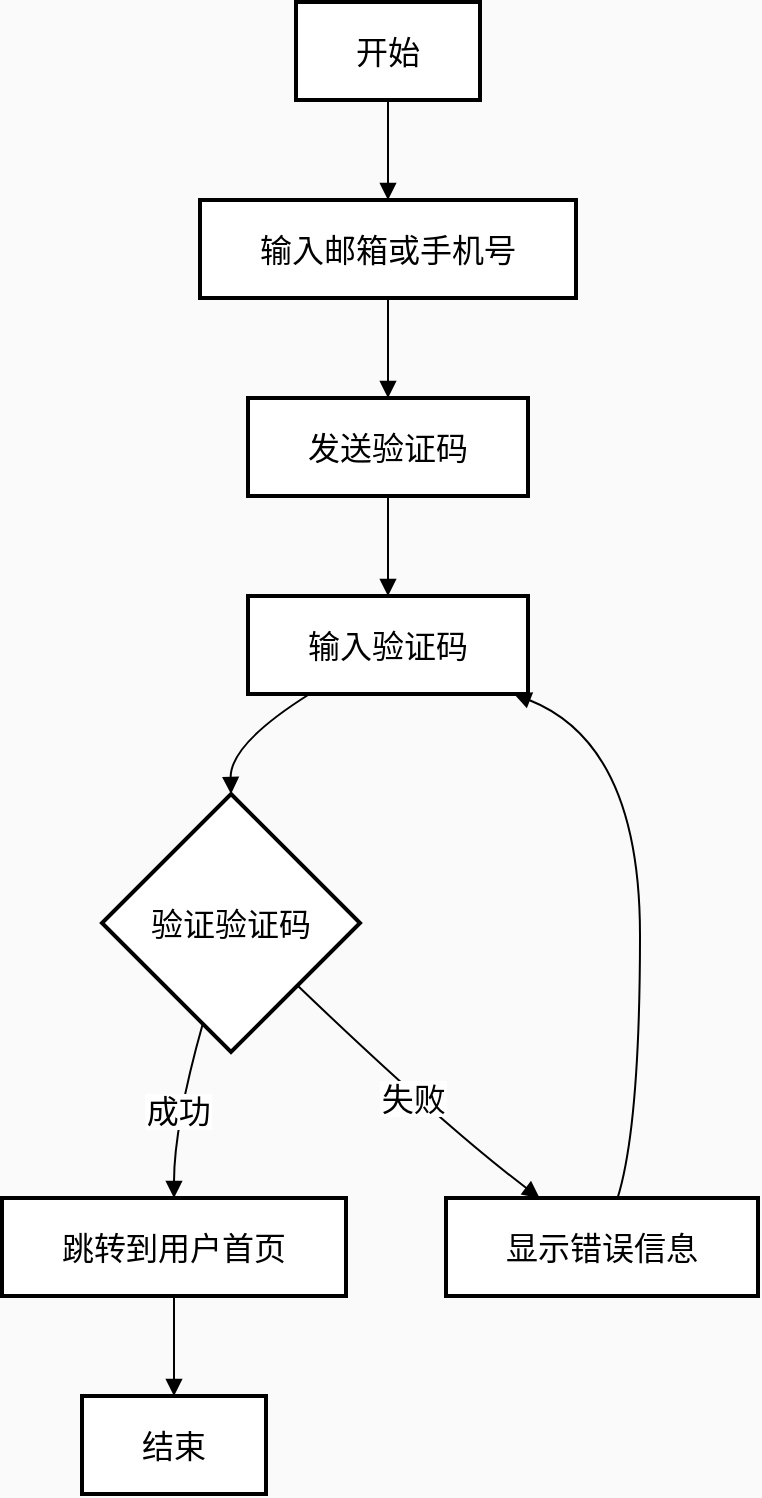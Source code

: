 <mxfile version="24.8.1">
  <diagram name="第 1 页" id="Npei0FxkLXh6k7Ae7GEk">
    <mxGraphModel dx="1051" dy="784" grid="1" gridSize="10" guides="1" tooltips="1" connect="1" arrows="1" fold="1" page="1" pageScale="1" pageWidth="827" pageHeight="1169" background="#fafafa" math="0" shadow="0">
      <root>
        <mxCell id="0" />
        <mxCell id="1" parent="0" />
        <mxCell id="Zyz2XLfRfqEm5rMUeEWr-1" value="开始" style="whiteSpace=wrap;strokeWidth=2;fontSize=16;" parent="1" vertex="1">
          <mxGeometry x="407" y="40" width="92" height="49" as="geometry" />
        </mxCell>
        <mxCell id="Zyz2XLfRfqEm5rMUeEWr-2" value="输入邮箱或手机号" style="whiteSpace=wrap;strokeWidth=2;fontSize=16;" parent="1" vertex="1">
          <mxGeometry x="359" y="139" width="188" height="49" as="geometry" />
        </mxCell>
        <mxCell id="Zyz2XLfRfqEm5rMUeEWr-3" value="发送验证码" style="whiteSpace=wrap;strokeWidth=2;fontSize=16;" parent="1" vertex="1">
          <mxGeometry x="383" y="238" width="140" height="49" as="geometry" />
        </mxCell>
        <mxCell id="Zyz2XLfRfqEm5rMUeEWr-4" value="输入验证码" style="whiteSpace=wrap;strokeWidth=2;fontSize=16;" parent="1" vertex="1">
          <mxGeometry x="383" y="337" width="140" height="49" as="geometry" />
        </mxCell>
        <mxCell id="Zyz2XLfRfqEm5rMUeEWr-5" value="验证验证码" style="rhombus;strokeWidth=2;whiteSpace=wrap;fontSize=16;" parent="1" vertex="1">
          <mxGeometry x="310" y="436" width="129" height="129" as="geometry" />
        </mxCell>
        <mxCell id="Zyz2XLfRfqEm5rMUeEWr-6" value="跳转到用户首页" style="whiteSpace=wrap;strokeWidth=2;fontSize=16;" parent="1" vertex="1">
          <mxGeometry x="260" y="638" width="172" height="49" as="geometry" />
        </mxCell>
        <mxCell id="Zyz2XLfRfqEm5rMUeEWr-7" value="显示错误信息" style="whiteSpace=wrap;strokeWidth=2;fontSize=16;" parent="1" vertex="1">
          <mxGeometry x="482" y="638" width="156" height="49" as="geometry" />
        </mxCell>
        <mxCell id="Zyz2XLfRfqEm5rMUeEWr-8" value="结束" style="whiteSpace=wrap;strokeWidth=2;fontSize=16;" parent="1" vertex="1">
          <mxGeometry x="300" y="737" width="92" height="49" as="geometry" />
        </mxCell>
        <mxCell id="Zyz2XLfRfqEm5rMUeEWr-9" value="" style="curved=1;startArrow=none;endArrow=block;exitX=0.5;exitY=1;entryX=0.5;entryY=0;rounded=0;fontSize=16;" parent="1" source="Zyz2XLfRfqEm5rMUeEWr-1" target="Zyz2XLfRfqEm5rMUeEWr-2" edge="1">
          <mxGeometry relative="1" as="geometry">
            <Array as="points" />
          </mxGeometry>
        </mxCell>
        <mxCell id="Zyz2XLfRfqEm5rMUeEWr-10" value="" style="curved=1;startArrow=none;endArrow=block;exitX=0.5;exitY=1;entryX=0.5;entryY=0;rounded=0;fontSize=16;" parent="1" source="Zyz2XLfRfqEm5rMUeEWr-2" target="Zyz2XLfRfqEm5rMUeEWr-3" edge="1">
          <mxGeometry relative="1" as="geometry">
            <Array as="points" />
          </mxGeometry>
        </mxCell>
        <mxCell id="Zyz2XLfRfqEm5rMUeEWr-11" value="" style="curved=1;startArrow=none;endArrow=block;exitX=0.5;exitY=1;entryX=0.5;entryY=0;rounded=0;fontSize=16;" parent="1" source="Zyz2XLfRfqEm5rMUeEWr-3" target="Zyz2XLfRfqEm5rMUeEWr-4" edge="1">
          <mxGeometry relative="1" as="geometry">
            <Array as="points" />
          </mxGeometry>
        </mxCell>
        <mxCell id="Zyz2XLfRfqEm5rMUeEWr-12" value="" style="curved=1;startArrow=none;endArrow=block;exitX=0.22;exitY=1;entryX=0.5;entryY=0;rounded=0;fontSize=16;" parent="1" source="Zyz2XLfRfqEm5rMUeEWr-4" target="Zyz2XLfRfqEm5rMUeEWr-5" edge="1">
          <mxGeometry relative="1" as="geometry">
            <Array as="points">
              <mxPoint x="374" y="411" />
            </Array>
          </mxGeometry>
        </mxCell>
        <mxCell id="Zyz2XLfRfqEm5rMUeEWr-13" value="成功" style="curved=1;startArrow=none;endArrow=block;exitX=0.36;exitY=1;entryX=0.5;entryY=0;rounded=0;fontSize=16;" parent="1" source="Zyz2XLfRfqEm5rMUeEWr-5" target="Zyz2XLfRfqEm5rMUeEWr-6" edge="1">
          <mxGeometry relative="1" as="geometry">
            <Array as="points">
              <mxPoint x="346" y="602" />
            </Array>
          </mxGeometry>
        </mxCell>
        <mxCell id="Zyz2XLfRfqEm5rMUeEWr-14" value="失败" style="curved=1;startArrow=none;endArrow=block;exitX=1;exitY=0.97;entryX=0.3;entryY=0;rounded=0;fontSize=16;" parent="1" source="Zyz2XLfRfqEm5rMUeEWr-5" target="Zyz2XLfRfqEm5rMUeEWr-7" edge="1">
          <mxGeometry relative="1" as="geometry">
            <Array as="points">
              <mxPoint x="481" y="602" />
            </Array>
          </mxGeometry>
        </mxCell>
        <mxCell id="Zyz2XLfRfqEm5rMUeEWr-15" value="" style="curved=1;startArrow=none;endArrow=block;exitX=0.55;exitY=0;entryX=0.95;entryY=1;rounded=0;fontSize=16;" parent="1" source="Zyz2XLfRfqEm5rMUeEWr-7" target="Zyz2XLfRfqEm5rMUeEWr-4" edge="1">
          <mxGeometry relative="1" as="geometry">
            <Array as="points">
              <mxPoint x="579" y="602" />
              <mxPoint x="579" y="411" />
            </Array>
          </mxGeometry>
        </mxCell>
        <mxCell id="Zyz2XLfRfqEm5rMUeEWr-16" value="" style="curved=1;startArrow=none;endArrow=block;exitX=0.5;exitY=1;entryX=0.5;entryY=0;rounded=0;fontSize=16;" parent="1" source="Zyz2XLfRfqEm5rMUeEWr-6" target="Zyz2XLfRfqEm5rMUeEWr-8" edge="1">
          <mxGeometry relative="1" as="geometry">
            <Array as="points" />
          </mxGeometry>
        </mxCell>
      </root>
    </mxGraphModel>
  </diagram>
</mxfile>
